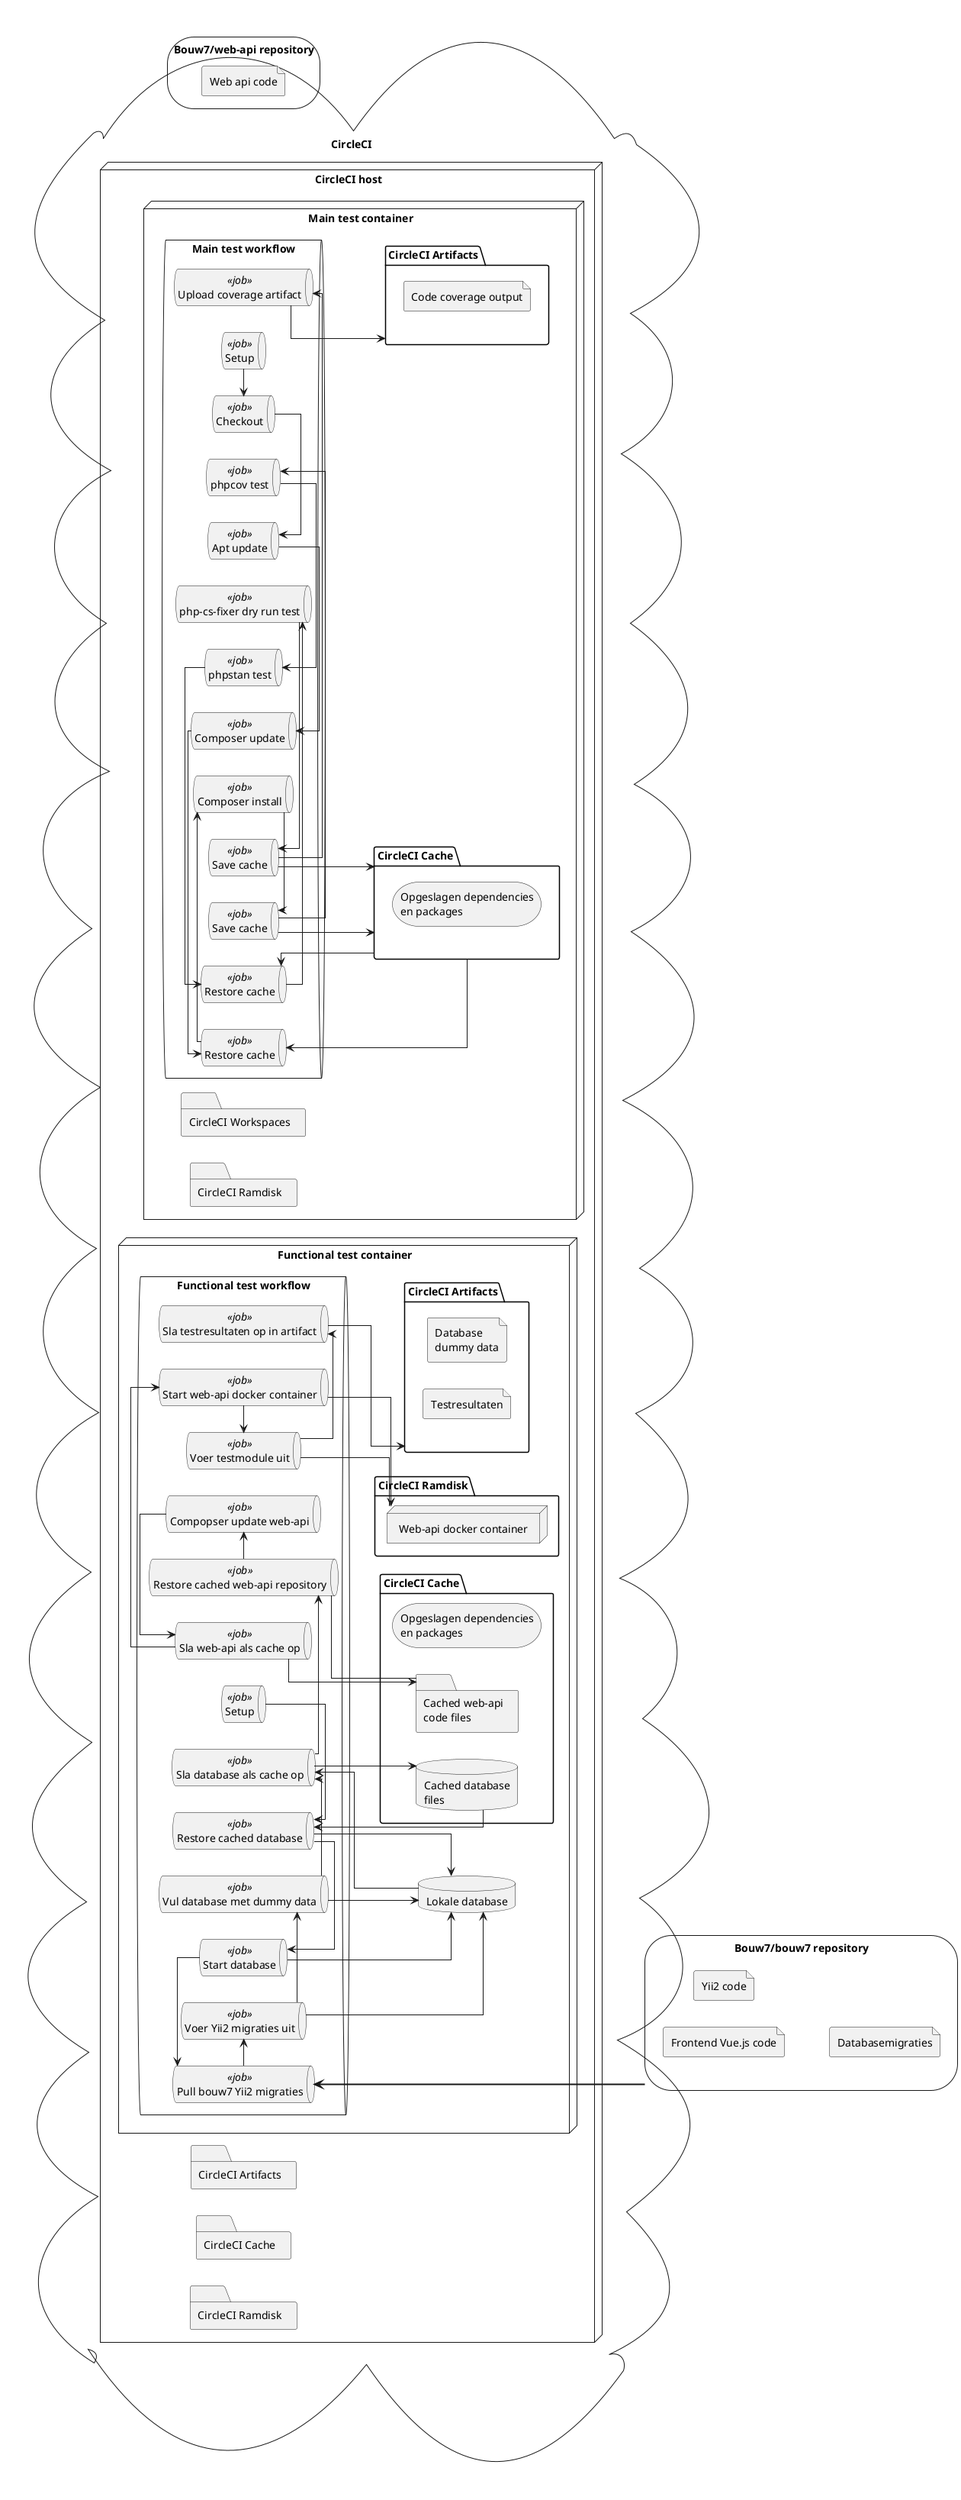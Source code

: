 @startuml CircleCI Deployment Diagram
left to right direction
skinparam linetype ortho

storage bouw7 as "Bouw7/bouw7 repository" {
    file frontend as "Frontend Vue.js code"
    file yii2 as "Yii2 code"
    file migrations as "Databasemigraties"
}

storage web-api as "Bouw7/web-api repository"{ 
    file api as "Web api code"
}

cloud CircleCI_cloud as "CircleCI" {
    node CircleCI as "CircleCI host" {
        node main as "Main test container"{
            folder main_artifacts as "CircleCI Artifacts"{
                file func_coverage as "Code coverage output"
            }

            folder main_workspaces as "CircleCI Workspaces"{

            }

            folder main_cache as "CircleCI Cache"{
                storage main_dependencies[
                    Opgeslagen dependencies
                    en packages
                ]
            }

            folder main_ramdisk as "CircleCI Ramdisk"{

            }

            queue main_workflow as "Main test workflow" {
                queue main_workflow_1 as "Setup" <<job>>
                queue main_workflow_2 as "Checkout" <<job>>
                queue main_workflow_3 as "Apt update" <<job>>
                queue main_workflow_4 as "Composer update" <<job>>
                queue main_workflow_5 as "Restore cache" <<job>>
                queue main_workflow_6 as "Composer install" <<job>>
                queue main_workflow_7 as "Save cache" <<job>>
                queue main_workflow_8 as "phpcov test" <<job>>
                queue main_workflow_9 as "phpstan test" <<job>>
                queue main_workflow_10 as "Restore cache" <<job>>
                queue main_workflow_11 as "php-cs-fixer dry run test" <<job>>
                queue main_workflow_12 as "Save cache" <<job>>
                queue main_workflow_13 as "Upload coverage artifact" <<job>>

                main_workflow_5 <-- main_cache
                main_workflow_7 --> main_cache
                main_workflow_10 <-- main_cache
                main_workflow_12 --> main_cache
                main_workflow_13 --> main_artifacts

                main_workflow_2 <- main_workflow_1
                main_workflow_3 <- main_workflow_2
                main_workflow_4 <- main_workflow_3
                main_workflow_5 <- main_workflow_4
                main_workflow_6 <- main_workflow_5
                main_workflow_7 <- main_workflow_6
                main_workflow_8 <- main_workflow_7
                main_workflow_9 <- main_workflow_8
                main_workflow_10 <- main_workflow_9
                main_workflow_11 <- main_workflow_10
                main_workflow_12 <- main_workflow_11
                main_workflow_13 <- main_workflow_12
            }
        }

        node functional as "Functional test container"{
            folder func_artifacts as "CircleCI Artifacts"{
                file func_dummy_data[
                    Database 
                    dummy data
                ]
                file func_results[
                    Testresultaten
                ]
            }

            folder func_cache as "CircleCI Cache"{
                storage func_dependencies[
                    Opgeslagen dependencies
                    en packages
                ]
                folder func_web_api_cache[
                    Cached web-api
                    code files
                ]
                database db_cache[
                    Cached database
                    files
                ]
            }

            folder func_ramdisk as "CircleCI Ramdisk"{
                node func_docker_web_api as "Web-api docker container"
            }

            database func_db as "Lokale database"

            queue func_workflow as "Functional test workflow" {
                queue func_workflow_1 as "Setup" <<job>>
                queue func_workflow_2 as "Restore cached database" <<job>>
                queue func_workflow_3 as "Start database" <<job>>
                queue func_workflow_4 as "Pull bouw7 Yii2 migraties" <<job>>
                queue func_workflow_5 as "Voer Yii2 migraties uit" <<job>>
                queue func_workflow_6 as "Vul database met dummy data" <<job>>
                queue func_workflow_7 as "Sla database als cache op" <<job>>
                queue func_workflow_8 as "Restore cached web-api repository" <<job>>
                queue func_workflow_9 as "Compopser update web-api" <<job>>
                queue func_workflow_10 as "Sla web-api als cache op" <<job>>
                queue func_workflow_11 as "Start web-api docker container" <<job>>
                queue func_workflow_12 as "Voer testmodule uit" <<job>>
                queue func_workflow_13 as "Sla testresultaten op in artifact" <<job>>

                func_workflow_2 --> func_db
                func_workflow_2 <-- db_cache
                func_workflow_4 <-=- bouw7
                func_workflow_3 --> func_db
                func_workflow_5 --> func_db
                func_workflow_6 --> func_db
                func_workflow_7 <-- func_db
                func_workflow_7 --> db_cache
                func_workflow_8 -- func_web_api_cache
                func_workflow_10 --> func_web_api_cache
                func_workflow_11 --> func_docker_web_api
                func_workflow_12 -- func_docker_web_api
                func_workflow_13 --> func_artifacts

                func_workflow_2 <- func_workflow_1
                func_workflow_3 <- func_workflow_2
                func_workflow_4 <- func_workflow_3
                func_workflow_5 <- func_workflow_4
                func_workflow_6 <- func_workflow_5
                func_workflow_7 <- func_workflow_6
                func_workflow_8 <- func_workflow_7
                func_workflow_9 <- func_workflow_8
                func_workflow_10 <- func_workflow_9
                func_workflow_11 <- func_workflow_10
                func_workflow_12 <- func_workflow_11
                func_workflow_13 <- func_workflow_12
            }
        }

        folder artifacts as "CircleCI Artifacts"{
            
        }

        folder cache as "CircleCI Cache"{
            
        }

        folder ramdisk as "CircleCI Ramdisk"{

        }
    }
}
@enduml